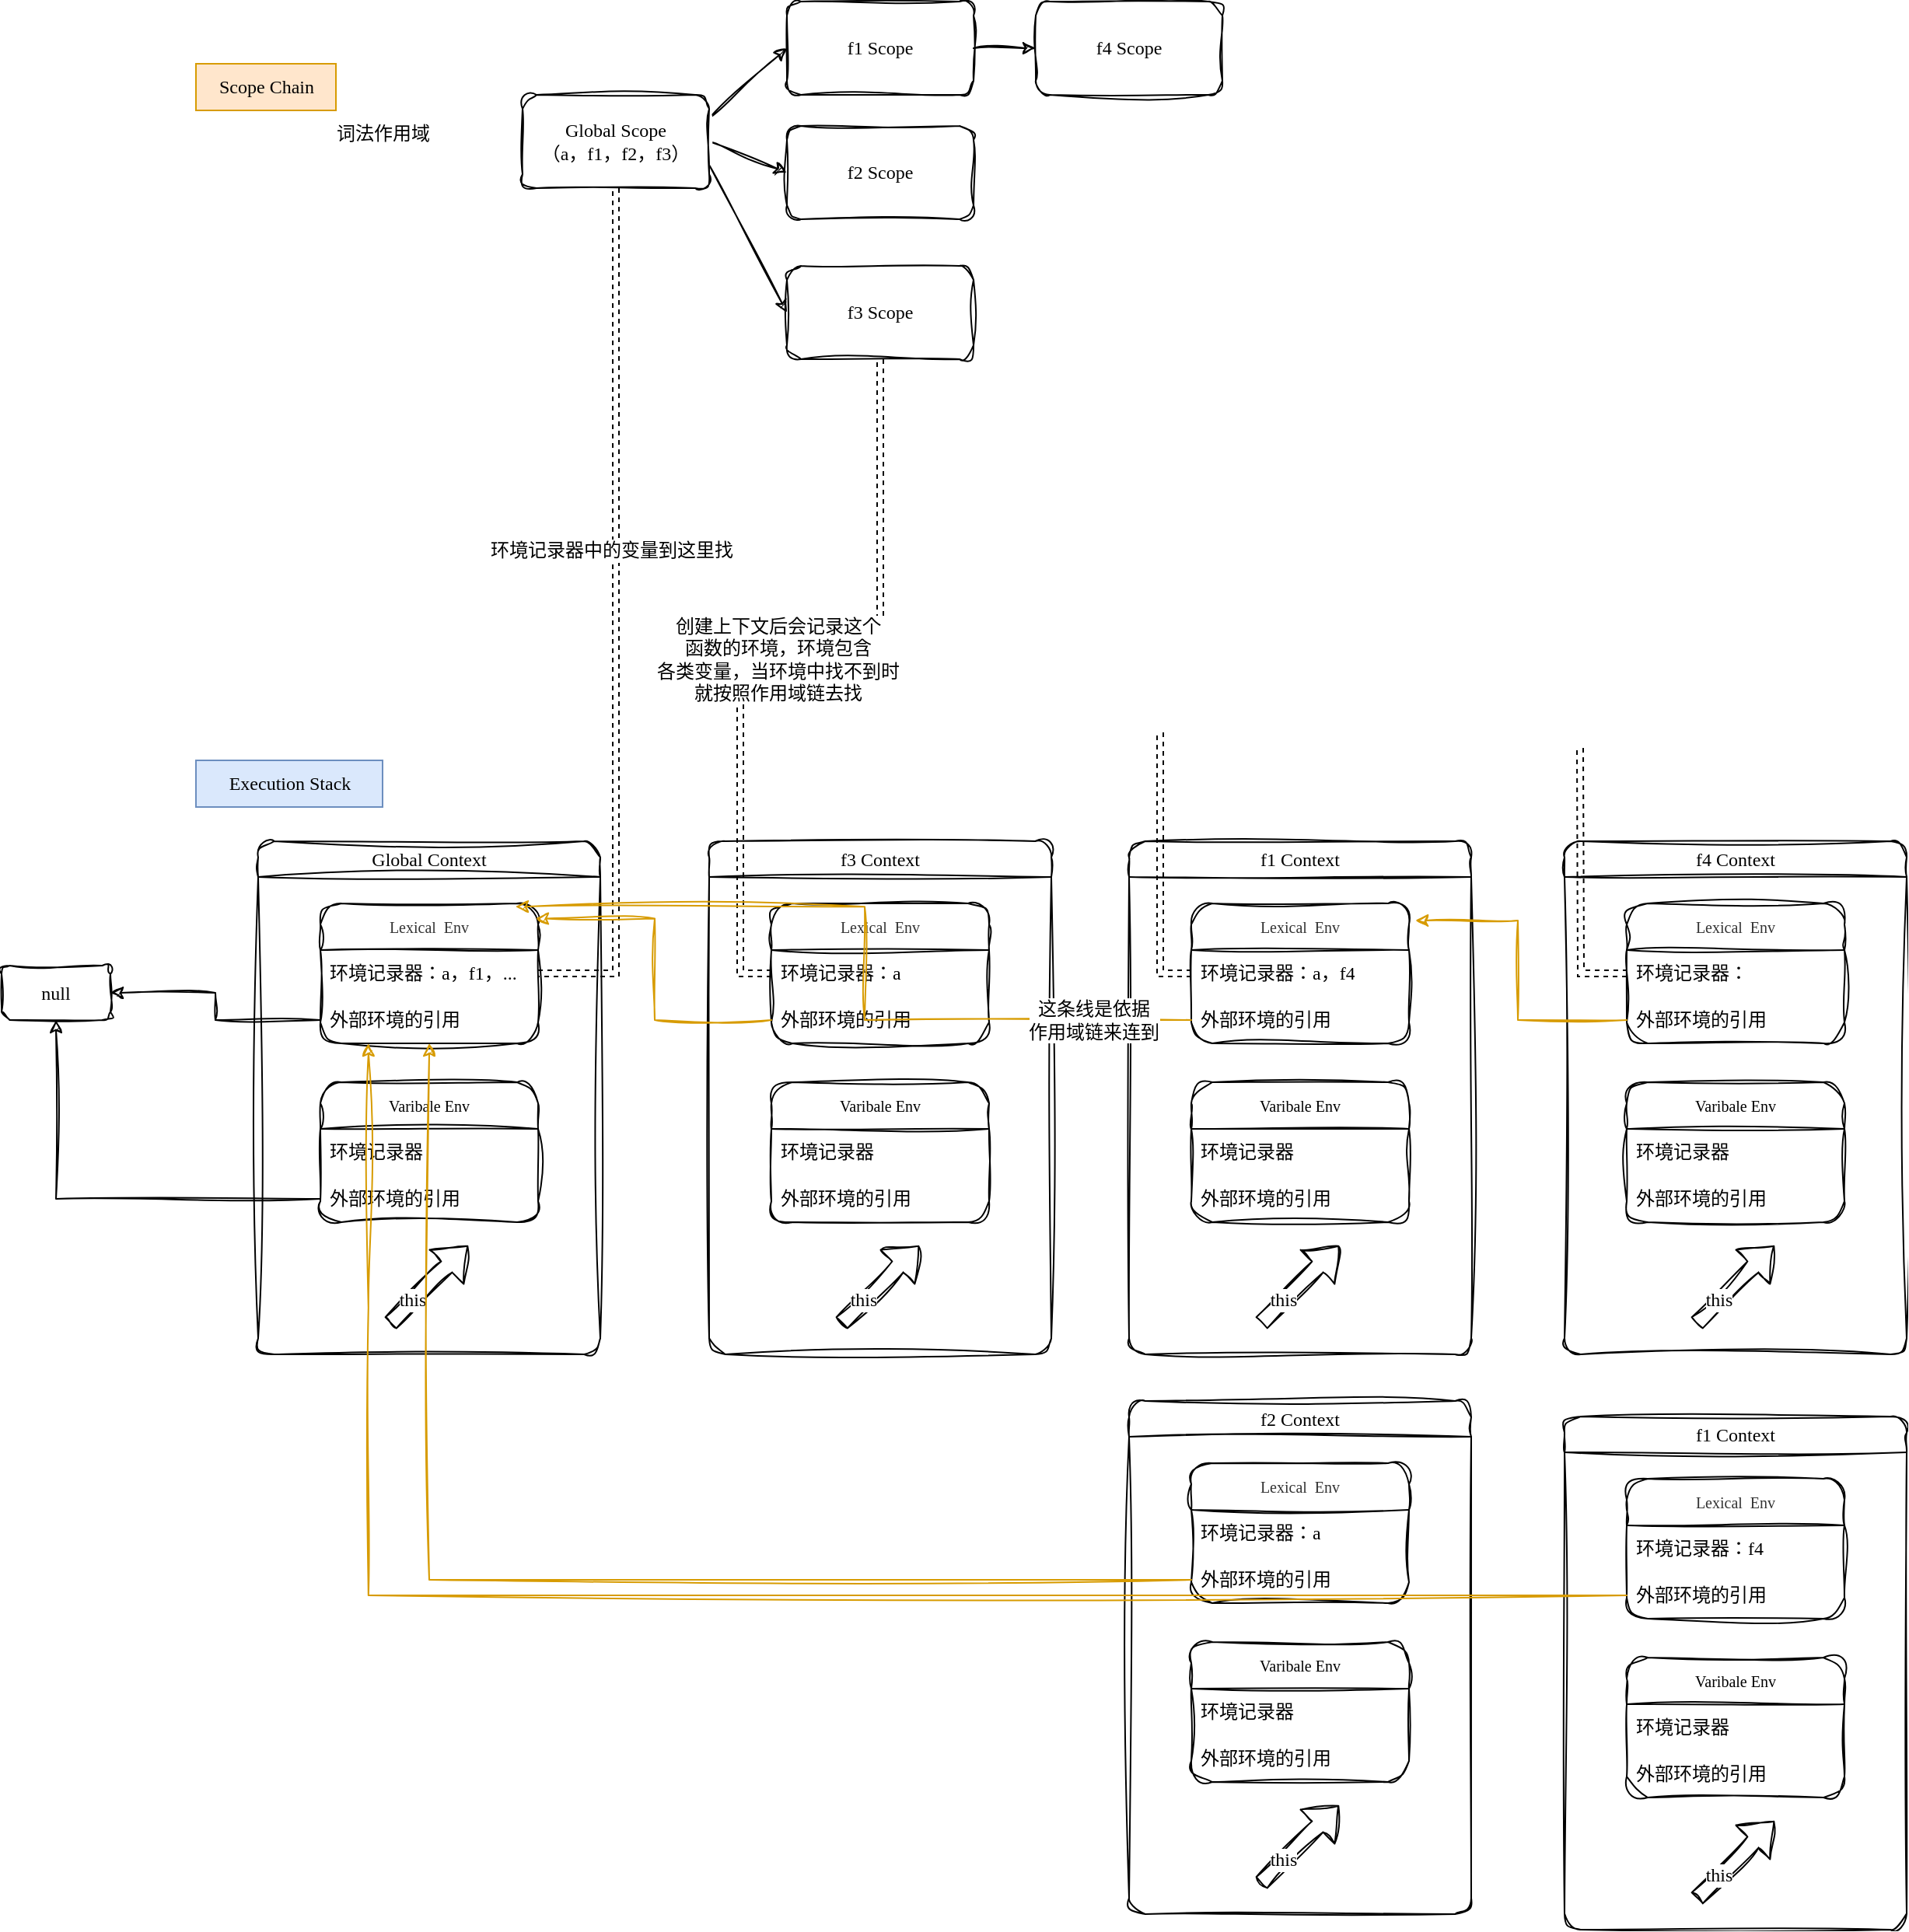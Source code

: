 <mxfile version="24.1.0" type="device">
  <diagram name="第 1 页" id="qncnM9tQ3hc52lPxgXXa">
    <mxGraphModel dx="2261" dy="2005" grid="1" gridSize="10" guides="1" tooltips="1" connect="1" arrows="1" fold="1" page="1" pageScale="1" pageWidth="827" pageHeight="1169" math="0" shadow="0">
      <root>
        <mxCell id="0" />
        <mxCell id="1" parent="0" />
        <mxCell id="z1glSKTf6uHRRMxj4ChZ-1" value="&lt;font face=&quot;Comic Sans MS&quot;&gt;Scope Chain&lt;/font&gt;" style="text;html=1;align=center;verticalAlign=middle;resizable=0;points=[];autosize=1;strokeColor=#d79b00;fillColor=#ffe6cc;fontFamily=Architects Daughter;fontSource=https%3A%2F%2Ffonts.googleapis.com%2Fcss%3Ffamily%3DArchitects%2BDaughter;" parent="1" vertex="1">
          <mxGeometry x="-40" y="-160" width="90" height="30" as="geometry" />
        </mxCell>
        <mxCell id="z1glSKTf6uHRRMxj4ChZ-6" style="rounded=0;sketch=1;hachureGap=4;jiggle=2;curveFitting=1;orthogonalLoop=1;jettySize=auto;html=1;entryX=0;entryY=0.5;entryDx=0;entryDy=0;fontFamily=Architects Daughter;fontSource=https%3A%2F%2Ffonts.googleapis.com%2Fcss%3Ffamily%3DArchitects%2BDaughter;exitX=1;exitY=0.25;exitDx=0;exitDy=0;" parent="1" source="z1glSKTf6uHRRMxj4ChZ-2" target="z1glSKTf6uHRRMxj4ChZ-3" edge="1">
          <mxGeometry relative="1" as="geometry" />
        </mxCell>
        <mxCell id="z1glSKTf6uHRRMxj4ChZ-8" style="rounded=0;sketch=1;hachureGap=4;jiggle=2;curveFitting=1;orthogonalLoop=1;jettySize=auto;html=1;entryX=0;entryY=0.5;entryDx=0;entryDy=0;fontFamily=Architects Daughter;fontSource=https%3A%2F%2Ffonts.googleapis.com%2Fcss%3Ffamily%3DArchitects%2BDaughter;exitX=1;exitY=0.5;exitDx=0;exitDy=0;" parent="1" source="z1glSKTf6uHRRMxj4ChZ-2" target="z1glSKTf6uHRRMxj4ChZ-4" edge="1">
          <mxGeometry relative="1" as="geometry" />
        </mxCell>
        <mxCell id="z1glSKTf6uHRRMxj4ChZ-9" style="rounded=0;sketch=1;hachureGap=4;jiggle=2;curveFitting=1;orthogonalLoop=1;jettySize=auto;html=1;entryX=0;entryY=0.5;entryDx=0;entryDy=0;fontFamily=Architects Daughter;fontSource=https%3A%2F%2Ffonts.googleapis.com%2Fcss%3Ffamily%3DArchitects%2BDaughter;exitX=1;exitY=0.75;exitDx=0;exitDy=0;" parent="1" source="z1glSKTf6uHRRMxj4ChZ-2" target="z1glSKTf6uHRRMxj4ChZ-5" edge="1">
          <mxGeometry relative="1" as="geometry" />
        </mxCell>
        <mxCell id="z1glSKTf6uHRRMxj4ChZ-2" value="&lt;font face=&quot;Comic Sans MS&quot;&gt;Global Scope&lt;br&gt;&lt;div style=&quot;&quot;&gt;&lt;span style=&quot;background-color: initial;&quot;&gt;（a，f1，f2，f3）&lt;/span&gt;&lt;/div&gt;&lt;/font&gt;" style="rounded=1;whiteSpace=wrap;html=1;sketch=1;hachureGap=4;jiggle=2;curveFitting=1;fontFamily=Architects Daughter;fontSource=https%3A%2F%2Ffonts.googleapis.com%2Fcss%3Ffamily%3DArchitects%2BDaughter;align=center;" parent="1" vertex="1">
          <mxGeometry x="170" y="-140" width="120" height="60" as="geometry" />
        </mxCell>
        <mxCell id="z1glSKTf6uHRRMxj4ChZ-70" style="edgeStyle=orthogonalEdgeStyle;rounded=0;sketch=1;hachureGap=4;jiggle=2;curveFitting=1;orthogonalLoop=1;jettySize=auto;html=1;entryX=0;entryY=0.5;entryDx=0;entryDy=0;fontFamily=Comic Sans MS;fontSource=https%3A%2F%2Ffonts.googleapis.com%2Fcss%3Ffamily%3DArchitects%2BDaughter;fontSize=12;fontColor=default;" parent="1" source="z1glSKTf6uHRRMxj4ChZ-3" target="z1glSKTf6uHRRMxj4ChZ-69" edge="1">
          <mxGeometry relative="1" as="geometry" />
        </mxCell>
        <mxCell id="z1glSKTf6uHRRMxj4ChZ-3" value="&lt;font face=&quot;Comic Sans MS&quot;&gt;f1 Scope&lt;/font&gt;" style="rounded=1;whiteSpace=wrap;html=1;sketch=1;hachureGap=4;jiggle=2;curveFitting=1;fontFamily=Architects Daughter;fontSource=https%3A%2F%2Ffonts.googleapis.com%2Fcss%3Ffamily%3DArchitects%2BDaughter;" parent="1" vertex="1">
          <mxGeometry x="340" y="-200" width="120" height="60" as="geometry" />
        </mxCell>
        <mxCell id="z1glSKTf6uHRRMxj4ChZ-4" value="f2 Scope" style="rounded=1;whiteSpace=wrap;html=1;sketch=1;hachureGap=4;jiggle=2;curveFitting=1;fontFamily=Comic Sans MS;" parent="1" vertex="1">
          <mxGeometry x="340" y="-120" width="120" height="60" as="geometry" />
        </mxCell>
        <mxCell id="z1glSKTf6uHRRMxj4ChZ-5" value="f3 Scope" style="rounded=1;whiteSpace=wrap;html=1;sketch=1;hachureGap=4;jiggle=2;curveFitting=1;fontFamily=Comic Sans MS;" parent="1" vertex="1">
          <mxGeometry x="340" y="-30" width="120" height="60" as="geometry" />
        </mxCell>
        <mxCell id="z1glSKTf6uHRRMxj4ChZ-13" value="Execution Stack" style="text;html=1;align=center;verticalAlign=middle;resizable=0;points=[];autosize=1;strokeColor=#6c8ebf;fillColor=#dae8fc;fontFamily=Comic Sans MS;fontSize=12;" parent="1" vertex="1">
          <mxGeometry x="-40" y="288" width="120" height="30" as="geometry" />
        </mxCell>
        <mxCell id="z1glSKTf6uHRRMxj4ChZ-31" value="&lt;span style=&quot;font-weight: 400; text-wrap: nowrap;&quot;&gt;Global Context&lt;/span&gt;" style="swimlane;whiteSpace=wrap;html=1;rounded=1;sketch=1;hachureGap=4;jiggle=2;curveFitting=1;strokeColor=default;align=center;verticalAlign=middle;fontFamily=Comic Sans MS;fontSize=12;fontColor=default;fillColor=default;" parent="1" vertex="1">
          <mxGeometry y="340" width="220" height="330" as="geometry" />
        </mxCell>
        <mxCell id="z1glSKTf6uHRRMxj4ChZ-20" value="&lt;span style=&quot;color: rgb(51, 51, 51); orphans: 4; text-align: left; white-space-collapse: preserve; background-color: rgb(255, 255, 255);&quot;&gt;&lt;font style=&quot;font-size: 10px;&quot;&gt;Lexical  Env&lt;/font&gt;&lt;/span&gt;" style="swimlane;fontStyle=0;childLayout=stackLayout;horizontal=1;startSize=30;horizontalStack=0;resizeParent=1;resizeParentMax=0;resizeLast=0;collapsible=1;marginBottom=0;whiteSpace=wrap;html=1;rounded=1;sketch=1;hachureGap=4;jiggle=2;curveFitting=1;strokeColor=default;align=center;verticalAlign=middle;fontFamily=Comic Sans MS;fontSize=12;fontColor=default;fillColor=default;" parent="z1glSKTf6uHRRMxj4ChZ-31" vertex="1">
          <mxGeometry x="40" y="40" width="140" height="90" as="geometry" />
        </mxCell>
        <mxCell id="z1glSKTf6uHRRMxj4ChZ-21" value="环境记录器：a，f1，..." style="text;strokeColor=none;fillColor=none;align=left;verticalAlign=middle;spacingLeft=4;spacingRight=4;overflow=hidden;points=[[0,0.5],[1,0.5]];portConstraint=eastwest;rotatable=0;whiteSpace=wrap;html=1;fontFamily=Comic Sans MS;fontSize=12;fontColor=default;" parent="z1glSKTf6uHRRMxj4ChZ-20" vertex="1">
          <mxGeometry y="30" width="140" height="30" as="geometry" />
        </mxCell>
        <mxCell id="z1glSKTf6uHRRMxj4ChZ-22" value="外部环境的引用" style="text;strokeColor=none;fillColor=none;align=left;verticalAlign=middle;spacingLeft=4;spacingRight=4;overflow=hidden;points=[[0,0.5],[1,0.5]];portConstraint=eastwest;rotatable=0;whiteSpace=wrap;html=1;fontFamily=Comic Sans MS;fontSize=12;fontColor=default;" parent="z1glSKTf6uHRRMxj4ChZ-20" vertex="1">
          <mxGeometry y="60" width="140" height="30" as="geometry" />
        </mxCell>
        <mxCell id="z1glSKTf6uHRRMxj4ChZ-24" value="&lt;font style=&quot;font-size: 10px;&quot;&gt;Varibale Env&lt;/font&gt;" style="swimlane;fontStyle=0;childLayout=stackLayout;horizontal=1;startSize=30;horizontalStack=0;resizeParent=1;resizeParentMax=0;resizeLast=0;collapsible=1;marginBottom=0;whiteSpace=wrap;html=1;rounded=1;sketch=1;hachureGap=4;jiggle=2;curveFitting=1;strokeColor=default;align=center;verticalAlign=middle;fontFamily=Comic Sans MS;fontSize=12;fontColor=default;fillColor=default;" parent="z1glSKTf6uHRRMxj4ChZ-31" vertex="1">
          <mxGeometry x="40" y="155" width="140" height="90" as="geometry" />
        </mxCell>
        <mxCell id="z1glSKTf6uHRRMxj4ChZ-25" value="环境记录器" style="text;strokeColor=none;fillColor=none;align=left;verticalAlign=middle;spacingLeft=4;spacingRight=4;overflow=hidden;points=[[0,0.5],[1,0.5]];portConstraint=eastwest;rotatable=0;whiteSpace=wrap;html=1;fontFamily=Comic Sans MS;fontSize=12;fontColor=default;" parent="z1glSKTf6uHRRMxj4ChZ-24" vertex="1">
          <mxGeometry y="30" width="140" height="30" as="geometry" />
        </mxCell>
        <mxCell id="z1glSKTf6uHRRMxj4ChZ-26" value="外部环境的引用" style="text;strokeColor=none;fillColor=none;align=left;verticalAlign=middle;spacingLeft=4;spacingRight=4;overflow=hidden;points=[[0,0.5],[1,0.5]];portConstraint=eastwest;rotatable=0;whiteSpace=wrap;html=1;fontFamily=Comic Sans MS;fontSize=12;fontColor=default;" parent="z1glSKTf6uHRRMxj4ChZ-24" vertex="1">
          <mxGeometry y="60" width="140" height="30" as="geometry" />
        </mxCell>
        <mxCell id="z1glSKTf6uHRRMxj4ChZ-29" value="" style="shape=flexArrow;endArrow=classic;html=1;rounded=0;sketch=1;hachureGap=4;jiggle=2;curveFitting=1;fontFamily=Comic Sans MS;fontSource=https%3A%2F%2Ffonts.googleapis.com%2Fcss%3Ffamily%3DArchitects%2BDaughter;fontSize=12;fontColor=default;" parent="z1glSKTf6uHRRMxj4ChZ-31" edge="1">
          <mxGeometry width="50" height="50" relative="1" as="geometry">
            <mxPoint x="85" y="310" as="sourcePoint" />
            <mxPoint x="135" y="260" as="targetPoint" />
          </mxGeometry>
        </mxCell>
        <mxCell id="z1glSKTf6uHRRMxj4ChZ-33" value="this" style="edgeLabel;html=1;align=center;verticalAlign=middle;resizable=0;points=[];rounded=1;sketch=1;hachureGap=4;jiggle=2;curveFitting=1;strokeColor=default;fontFamily=Comic Sans MS;fontSize=12;fontColor=default;fillColor=default;" parent="z1glSKTf6uHRRMxj4ChZ-29" vertex="1" connectable="0">
          <mxGeometry x="-0.435" y="1" relative="1" as="geometry">
            <mxPoint as="offset" />
          </mxGeometry>
        </mxCell>
        <mxCell id="z1glSKTf6uHRRMxj4ChZ-34" value="&lt;span style=&quot;font-weight: 400; text-wrap: nowrap;&quot;&gt;f3 Context&lt;/span&gt;" style="swimlane;whiteSpace=wrap;html=1;rounded=1;sketch=1;hachureGap=4;jiggle=2;curveFitting=1;strokeColor=default;align=center;verticalAlign=middle;fontFamily=Comic Sans MS;fontSize=12;fontColor=default;fillColor=default;" parent="1" vertex="1">
          <mxGeometry x="290" y="340" width="220" height="330" as="geometry" />
        </mxCell>
        <mxCell id="z1glSKTf6uHRRMxj4ChZ-35" value="&lt;span style=&quot;color: rgb(51, 51, 51); orphans: 4; text-align: left; white-space-collapse: preserve; background-color: rgb(255, 255, 255);&quot;&gt;&lt;font style=&quot;font-size: 10px;&quot;&gt;Lexical  Env&lt;/font&gt;&lt;/span&gt;" style="swimlane;fontStyle=0;childLayout=stackLayout;horizontal=1;startSize=30;horizontalStack=0;resizeParent=1;resizeParentMax=0;resizeLast=0;collapsible=1;marginBottom=0;whiteSpace=wrap;html=1;rounded=1;sketch=1;hachureGap=4;jiggle=2;curveFitting=1;strokeColor=default;align=center;verticalAlign=middle;fontFamily=Comic Sans MS;fontSize=12;fontColor=default;fillColor=default;" parent="z1glSKTf6uHRRMxj4ChZ-34" vertex="1">
          <mxGeometry x="40" y="40" width="140" height="90" as="geometry" />
        </mxCell>
        <mxCell id="z1glSKTf6uHRRMxj4ChZ-36" value="环境记录器：a" style="text;strokeColor=none;fillColor=none;align=left;verticalAlign=middle;spacingLeft=4;spacingRight=4;overflow=hidden;points=[[0,0.5],[1,0.5]];portConstraint=eastwest;rotatable=0;whiteSpace=wrap;html=1;fontFamily=Comic Sans MS;fontSize=12;fontColor=default;" parent="z1glSKTf6uHRRMxj4ChZ-35" vertex="1">
          <mxGeometry y="30" width="140" height="30" as="geometry" />
        </mxCell>
        <mxCell id="z1glSKTf6uHRRMxj4ChZ-37" value="外部环境的引用" style="text;strokeColor=none;fillColor=none;align=left;verticalAlign=middle;spacingLeft=4;spacingRight=4;overflow=hidden;points=[[0,0.5],[1,0.5]];portConstraint=eastwest;rotatable=0;whiteSpace=wrap;html=1;fontFamily=Comic Sans MS;fontSize=12;fontColor=default;" parent="z1glSKTf6uHRRMxj4ChZ-35" vertex="1">
          <mxGeometry y="60" width="140" height="30" as="geometry" />
        </mxCell>
        <mxCell id="z1glSKTf6uHRRMxj4ChZ-38" value="&lt;font style=&quot;font-size: 10px;&quot;&gt;Varibale Env&lt;/font&gt;" style="swimlane;fontStyle=0;childLayout=stackLayout;horizontal=1;startSize=30;horizontalStack=0;resizeParent=1;resizeParentMax=0;resizeLast=0;collapsible=1;marginBottom=0;whiteSpace=wrap;html=1;rounded=1;sketch=1;hachureGap=4;jiggle=2;curveFitting=1;strokeColor=default;align=center;verticalAlign=middle;fontFamily=Comic Sans MS;fontSize=12;fontColor=default;fillColor=default;" parent="z1glSKTf6uHRRMxj4ChZ-34" vertex="1">
          <mxGeometry x="40" y="155" width="140" height="90" as="geometry" />
        </mxCell>
        <mxCell id="z1glSKTf6uHRRMxj4ChZ-39" value="环境记录器" style="text;strokeColor=none;fillColor=none;align=left;verticalAlign=middle;spacingLeft=4;spacingRight=4;overflow=hidden;points=[[0,0.5],[1,0.5]];portConstraint=eastwest;rotatable=0;whiteSpace=wrap;html=1;fontFamily=Comic Sans MS;fontSize=12;fontColor=default;" parent="z1glSKTf6uHRRMxj4ChZ-38" vertex="1">
          <mxGeometry y="30" width="140" height="30" as="geometry" />
        </mxCell>
        <mxCell id="z1glSKTf6uHRRMxj4ChZ-40" value="外部环境的引用" style="text;strokeColor=none;fillColor=none;align=left;verticalAlign=middle;spacingLeft=4;spacingRight=4;overflow=hidden;points=[[0,0.5],[1,0.5]];portConstraint=eastwest;rotatable=0;whiteSpace=wrap;html=1;fontFamily=Comic Sans MS;fontSize=12;fontColor=default;" parent="z1glSKTf6uHRRMxj4ChZ-38" vertex="1">
          <mxGeometry y="60" width="140" height="30" as="geometry" />
        </mxCell>
        <mxCell id="z1glSKTf6uHRRMxj4ChZ-41" value="" style="shape=flexArrow;endArrow=classic;html=1;rounded=0;sketch=1;hachureGap=4;jiggle=2;curveFitting=1;fontFamily=Comic Sans MS;fontSource=https%3A%2F%2Ffonts.googleapis.com%2Fcss%3Ffamily%3DArchitects%2BDaughter;fontSize=12;fontColor=default;" parent="z1glSKTf6uHRRMxj4ChZ-34" edge="1">
          <mxGeometry width="50" height="50" relative="1" as="geometry">
            <mxPoint x="85" y="310" as="sourcePoint" />
            <mxPoint x="135" y="260" as="targetPoint" />
          </mxGeometry>
        </mxCell>
        <mxCell id="z1glSKTf6uHRRMxj4ChZ-42" value="this" style="edgeLabel;html=1;align=center;verticalAlign=middle;resizable=0;points=[];rounded=1;sketch=1;hachureGap=4;jiggle=2;curveFitting=1;strokeColor=default;fontFamily=Comic Sans MS;fontSize=12;fontColor=default;fillColor=default;" parent="z1glSKTf6uHRRMxj4ChZ-41" vertex="1" connectable="0">
          <mxGeometry x="-0.435" y="1" relative="1" as="geometry">
            <mxPoint as="offset" />
          </mxGeometry>
        </mxCell>
        <mxCell id="z1glSKTf6uHRRMxj4ChZ-51" value="null" style="rounded=1;whiteSpace=wrap;html=1;sketch=1;hachureGap=4;jiggle=2;curveFitting=1;strokeColor=default;align=center;verticalAlign=middle;fontFamily=Comic Sans MS;fontSize=12;fontColor=default;fillColor=default;" parent="1" vertex="1">
          <mxGeometry x="-165" y="420" width="70" height="35" as="geometry" />
        </mxCell>
        <mxCell id="z1glSKTf6uHRRMxj4ChZ-50" style="edgeStyle=orthogonalEdgeStyle;rounded=0;sketch=1;hachureGap=4;jiggle=2;curveFitting=1;orthogonalLoop=1;jettySize=auto;html=1;fontFamily=Comic Sans MS;fontSource=https%3A%2F%2Ffonts.googleapis.com%2Fcss%3Ffamily%3DArchitects%2BDaughter;fontSize=12;fontColor=default;entryX=1;entryY=0.5;entryDx=0;entryDy=0;" parent="1" source="z1glSKTf6uHRRMxj4ChZ-22" target="z1glSKTf6uHRRMxj4ChZ-51" edge="1">
          <mxGeometry relative="1" as="geometry">
            <mxPoint x="-70" y="455" as="targetPoint" />
          </mxGeometry>
        </mxCell>
        <mxCell id="z1glSKTf6uHRRMxj4ChZ-52" style="edgeStyle=orthogonalEdgeStyle;rounded=0;sketch=1;hachureGap=4;jiggle=2;curveFitting=1;orthogonalLoop=1;jettySize=auto;html=1;entryX=0.5;entryY=1;entryDx=0;entryDy=0;fontFamily=Comic Sans MS;fontSource=https%3A%2F%2Ffonts.googleapis.com%2Fcss%3Ffamily%3DArchitects%2BDaughter;fontSize=12;fontColor=default;" parent="1" source="z1glSKTf6uHRRMxj4ChZ-26" target="z1glSKTf6uHRRMxj4ChZ-51" edge="1">
          <mxGeometry relative="1" as="geometry" />
        </mxCell>
        <mxCell id="z1glSKTf6uHRRMxj4ChZ-55" value="&lt;span style=&quot;font-weight: 400; text-wrap: nowrap;&quot;&gt;f1 Context&lt;/span&gt;" style="swimlane;whiteSpace=wrap;html=1;rounded=1;sketch=1;hachureGap=4;jiggle=2;curveFitting=1;strokeColor=default;align=center;verticalAlign=middle;fontFamily=Comic Sans MS;fontSize=12;fontColor=default;fillColor=default;" parent="1" vertex="1">
          <mxGeometry x="560" y="340" width="220" height="330" as="geometry" />
        </mxCell>
        <mxCell id="z1glSKTf6uHRRMxj4ChZ-56" value="&lt;span style=&quot;color: rgb(51, 51, 51); orphans: 4; text-align: left; white-space-collapse: preserve; background-color: rgb(255, 255, 255);&quot;&gt;&lt;font style=&quot;font-size: 10px;&quot;&gt;Lexical  Env&lt;/font&gt;&lt;/span&gt;" style="swimlane;fontStyle=0;childLayout=stackLayout;horizontal=1;startSize=30;horizontalStack=0;resizeParent=1;resizeParentMax=0;resizeLast=0;collapsible=1;marginBottom=0;whiteSpace=wrap;html=1;rounded=1;sketch=1;hachureGap=4;jiggle=2;curveFitting=1;strokeColor=default;align=center;verticalAlign=middle;fontFamily=Comic Sans MS;fontSize=12;fontColor=default;fillColor=default;" parent="z1glSKTf6uHRRMxj4ChZ-55" vertex="1">
          <mxGeometry x="40" y="40" width="140" height="90" as="geometry" />
        </mxCell>
        <mxCell id="z1glSKTf6uHRRMxj4ChZ-111" style="edgeStyle=orthogonalEdgeStyle;rounded=0;hachureGap=4;orthogonalLoop=1;jettySize=auto;html=1;fontFamily=Comic Sans MS;fontSource=https%3A%2F%2Ffonts.googleapis.com%2Fcss%3Ffamily%3DArchitects%2BDaughter;fontSize=12;fontColor=default;shape=link;dashed=1;" parent="z1glSKTf6uHRRMxj4ChZ-56" source="z1glSKTf6uHRRMxj4ChZ-57" edge="1">
          <mxGeometry relative="1" as="geometry">
            <mxPoint x="-20" y="-110" as="targetPoint" />
          </mxGeometry>
        </mxCell>
        <mxCell id="z1glSKTf6uHRRMxj4ChZ-57" value="环境记录器：a，f4" style="text;strokeColor=none;fillColor=none;align=left;verticalAlign=middle;spacingLeft=4;spacingRight=4;overflow=hidden;points=[[0,0.5],[1,0.5]];portConstraint=eastwest;rotatable=0;whiteSpace=wrap;html=1;fontFamily=Comic Sans MS;fontSize=12;fontColor=default;" parent="z1glSKTf6uHRRMxj4ChZ-56" vertex="1">
          <mxGeometry y="30" width="140" height="30" as="geometry" />
        </mxCell>
        <mxCell id="z1glSKTf6uHRRMxj4ChZ-58" value="外部环境的引用" style="text;strokeColor=none;fillColor=none;align=left;verticalAlign=middle;spacingLeft=4;spacingRight=4;overflow=hidden;points=[[0,0.5],[1,0.5]];portConstraint=eastwest;rotatable=0;whiteSpace=wrap;html=1;fontFamily=Comic Sans MS;fontSize=12;fontColor=default;" parent="z1glSKTf6uHRRMxj4ChZ-56" vertex="1">
          <mxGeometry y="60" width="140" height="30" as="geometry" />
        </mxCell>
        <mxCell id="z1glSKTf6uHRRMxj4ChZ-59" value="&lt;font style=&quot;font-size: 10px;&quot;&gt;Varibale Env&lt;/font&gt;" style="swimlane;fontStyle=0;childLayout=stackLayout;horizontal=1;startSize=30;horizontalStack=0;resizeParent=1;resizeParentMax=0;resizeLast=0;collapsible=1;marginBottom=0;whiteSpace=wrap;html=1;rounded=1;sketch=1;hachureGap=4;jiggle=2;curveFitting=1;strokeColor=default;align=center;verticalAlign=middle;fontFamily=Comic Sans MS;fontSize=12;fontColor=default;fillColor=default;" parent="z1glSKTf6uHRRMxj4ChZ-55" vertex="1">
          <mxGeometry x="40" y="155" width="140" height="90" as="geometry" />
        </mxCell>
        <mxCell id="z1glSKTf6uHRRMxj4ChZ-60" value="环境记录器" style="text;strokeColor=none;fillColor=none;align=left;verticalAlign=middle;spacingLeft=4;spacingRight=4;overflow=hidden;points=[[0,0.5],[1,0.5]];portConstraint=eastwest;rotatable=0;whiteSpace=wrap;html=1;fontFamily=Comic Sans MS;fontSize=12;fontColor=default;" parent="z1glSKTf6uHRRMxj4ChZ-59" vertex="1">
          <mxGeometry y="30" width="140" height="30" as="geometry" />
        </mxCell>
        <mxCell id="z1glSKTf6uHRRMxj4ChZ-61" value="外部环境的引用" style="text;strokeColor=none;fillColor=none;align=left;verticalAlign=middle;spacingLeft=4;spacingRight=4;overflow=hidden;points=[[0,0.5],[1,0.5]];portConstraint=eastwest;rotatable=0;whiteSpace=wrap;html=1;fontFamily=Comic Sans MS;fontSize=12;fontColor=default;" parent="z1glSKTf6uHRRMxj4ChZ-59" vertex="1">
          <mxGeometry y="60" width="140" height="30" as="geometry" />
        </mxCell>
        <mxCell id="z1glSKTf6uHRRMxj4ChZ-62" value="" style="shape=flexArrow;endArrow=classic;html=1;rounded=0;sketch=1;hachureGap=4;jiggle=2;curveFitting=1;fontFamily=Comic Sans MS;fontSource=https%3A%2F%2Ffonts.googleapis.com%2Fcss%3Ffamily%3DArchitects%2BDaughter;fontSize=12;fontColor=default;" parent="z1glSKTf6uHRRMxj4ChZ-55" edge="1">
          <mxGeometry width="50" height="50" relative="1" as="geometry">
            <mxPoint x="85" y="310" as="sourcePoint" />
            <mxPoint x="135" y="260" as="targetPoint" />
          </mxGeometry>
        </mxCell>
        <mxCell id="z1glSKTf6uHRRMxj4ChZ-63" value="this" style="edgeLabel;html=1;align=center;verticalAlign=middle;resizable=0;points=[];rounded=1;sketch=1;hachureGap=4;jiggle=2;curveFitting=1;strokeColor=default;fontFamily=Comic Sans MS;fontSize=12;fontColor=default;fillColor=default;" parent="z1glSKTf6uHRRMxj4ChZ-62" vertex="1" connectable="0">
          <mxGeometry x="-0.435" y="1" relative="1" as="geometry">
            <mxPoint as="offset" />
          </mxGeometry>
        </mxCell>
        <mxCell id="z1glSKTf6uHRRMxj4ChZ-67" style="edgeStyle=orthogonalEdgeStyle;rounded=0;hachureGap=4;orthogonalLoop=1;jettySize=auto;html=1;fontFamily=Comic Sans MS;fontSource=https%3A%2F%2Ffonts.googleapis.com%2Fcss%3Ffamily%3DArchitects%2BDaughter;fontSize=12;fontColor=default;dashed=1;shape=link;" parent="1" source="z1glSKTf6uHRRMxj4ChZ-21" target="z1glSKTf6uHRRMxj4ChZ-2" edge="1">
          <mxGeometry relative="1" as="geometry" />
        </mxCell>
        <mxCell id="z1glSKTf6uHRRMxj4ChZ-73" value="环境记录器中的变量到这里找" style="edgeLabel;html=1;align=center;verticalAlign=middle;resizable=0;points=[];rounded=1;sketch=1;hachureGap=4;jiggle=2;curveFitting=1;strokeColor=default;fontFamily=Comic Sans MS;fontSize=12;fontColor=default;fillColor=default;" parent="z1glSKTf6uHRRMxj4ChZ-67" vertex="1" connectable="0">
          <mxGeometry x="0.162" y="3" relative="1" as="geometry">
            <mxPoint as="offset" />
          </mxGeometry>
        </mxCell>
        <mxCell id="z1glSKTf6uHRRMxj4ChZ-68" style="edgeStyle=orthogonalEdgeStyle;rounded=0;hachureGap=4;orthogonalLoop=1;jettySize=auto;html=1;entryX=0.5;entryY=1;entryDx=0;entryDy=0;fontFamily=Comic Sans MS;fontSource=https%3A%2F%2Ffonts.googleapis.com%2Fcss%3Ffamily%3DArchitects%2BDaughter;fontSize=12;fontColor=default;dashed=1;shape=link;" parent="1" source="z1glSKTf6uHRRMxj4ChZ-36" target="z1glSKTf6uHRRMxj4ChZ-5" edge="1">
          <mxGeometry relative="1" as="geometry" />
        </mxCell>
        <mxCell id="z1glSKTf6uHRRMxj4ChZ-74" value="创建上下文后会记录这个&lt;br&gt;函数的环境，环境包含&lt;br&gt;各类变量，当环境中找不到时&lt;br&gt;就按照作用域链去找" style="edgeLabel;html=1;align=center;verticalAlign=middle;resizable=0;points=[];rounded=1;sketch=1;hachureGap=4;jiggle=2;curveFitting=1;strokeColor=default;fontFamily=Comic Sans MS;fontSize=12;fontColor=default;fillColor=default;" parent="z1glSKTf6uHRRMxj4ChZ-68" vertex="1" connectable="0">
          <mxGeometry x="-0.013" y="-3" relative="1" as="geometry">
            <mxPoint as="offset" />
          </mxGeometry>
        </mxCell>
        <mxCell id="z1glSKTf6uHRRMxj4ChZ-69" value="&lt;font face=&quot;Comic Sans MS&quot;&gt;f4 Scope&lt;/font&gt;" style="rounded=1;whiteSpace=wrap;html=1;sketch=1;hachureGap=4;jiggle=2;curveFitting=1;fontFamily=Architects Daughter;fontSource=https%3A%2F%2Ffonts.googleapis.com%2Fcss%3Ffamily%3DArchitects%2BDaughter;" parent="1" vertex="1">
          <mxGeometry x="500" y="-200" width="120" height="60" as="geometry" />
        </mxCell>
        <mxCell id="z1glSKTf6uHRRMxj4ChZ-71" value="词法作用域" style="text;html=1;align=center;verticalAlign=middle;resizable=0;points=[];autosize=1;strokeColor=none;fillColor=none;fontFamily=Comic Sans MS;fontSize=12;fontColor=default;" parent="1" vertex="1">
          <mxGeometry x="40" y="-130" width="80" height="30" as="geometry" />
        </mxCell>
        <mxCell id="z1glSKTf6uHRRMxj4ChZ-75" style="edgeStyle=orthogonalEdgeStyle;rounded=0;sketch=1;hachureGap=4;jiggle=2;curveFitting=1;orthogonalLoop=1;jettySize=auto;html=1;entryX=0.989;entryY=0.108;entryDx=0;entryDy=0;fontFamily=Comic Sans MS;fontSource=https%3A%2F%2Ffonts.googleapis.com%2Fcss%3Ffamily%3DArchitects%2BDaughter;fontSize=12;fontColor=default;entryPerimeter=0;fillColor=#ffe6cc;strokeColor=#d79b00;" parent="1" source="z1glSKTf6uHRRMxj4ChZ-37" target="z1glSKTf6uHRRMxj4ChZ-20" edge="1">
          <mxGeometry relative="1" as="geometry" />
        </mxCell>
        <mxCell id="z1glSKTf6uHRRMxj4ChZ-76" style="edgeStyle=orthogonalEdgeStyle;rounded=0;sketch=1;hachureGap=4;jiggle=2;curveFitting=1;orthogonalLoop=1;jettySize=auto;html=1;entryX=0.896;entryY=0.023;entryDx=0;entryDy=0;entryPerimeter=0;fontFamily=Comic Sans MS;fontSource=https%3A%2F%2Ffonts.googleapis.com%2Fcss%3Ffamily%3DArchitects%2BDaughter;fontSize=12;fontColor=default;fillColor=#ffe6cc;strokeColor=#d79b00;" parent="1" source="z1glSKTf6uHRRMxj4ChZ-58" target="z1glSKTf6uHRRMxj4ChZ-20" edge="1">
          <mxGeometry relative="1" as="geometry">
            <Array as="points">
              <mxPoint x="390" y="455" />
              <mxPoint x="390" y="382" />
            </Array>
          </mxGeometry>
        </mxCell>
        <mxCell id="z1glSKTf6uHRRMxj4ChZ-77" value="这条线是依据&lt;br&gt;作用域链来连到" style="edgeLabel;html=1;align=center;verticalAlign=middle;resizable=0;points=[];rounded=1;sketch=1;hachureGap=4;jiggle=2;curveFitting=1;strokeColor=default;fontFamily=Comic Sans MS;fontSize=12;fontColor=default;fillColor=default;" parent="z1glSKTf6uHRRMxj4ChZ-76" vertex="1" connectable="0">
          <mxGeometry x="-0.749" relative="1" as="geometry">
            <mxPoint as="offset" />
          </mxGeometry>
        </mxCell>
        <mxCell id="z1glSKTf6uHRRMxj4ChZ-78" value="&lt;span style=&quot;font-weight: 400; text-wrap: nowrap;&quot;&gt;f2 Context&lt;/span&gt;" style="swimlane;whiteSpace=wrap;html=1;rounded=1;sketch=1;hachureGap=4;jiggle=2;curveFitting=1;strokeColor=default;align=center;verticalAlign=middle;fontFamily=Comic Sans MS;fontSize=12;fontColor=default;fillColor=default;" parent="1" vertex="1">
          <mxGeometry x="560" y="700" width="220" height="330" as="geometry" />
        </mxCell>
        <mxCell id="z1glSKTf6uHRRMxj4ChZ-79" value="&lt;span style=&quot;color: rgb(51, 51, 51); orphans: 4; text-align: left; white-space-collapse: preserve; background-color: rgb(255, 255, 255);&quot;&gt;&lt;font style=&quot;font-size: 10px;&quot;&gt;Lexical  Env&lt;/font&gt;&lt;/span&gt;" style="swimlane;fontStyle=0;childLayout=stackLayout;horizontal=1;startSize=30;horizontalStack=0;resizeParent=1;resizeParentMax=0;resizeLast=0;collapsible=1;marginBottom=0;whiteSpace=wrap;html=1;rounded=1;sketch=1;hachureGap=4;jiggle=2;curveFitting=1;strokeColor=default;align=center;verticalAlign=middle;fontFamily=Comic Sans MS;fontSize=12;fontColor=default;fillColor=default;" parent="z1glSKTf6uHRRMxj4ChZ-78" vertex="1">
          <mxGeometry x="40" y="40" width="140" height="90" as="geometry" />
        </mxCell>
        <mxCell id="z1glSKTf6uHRRMxj4ChZ-80" value="环境记录器：a" style="text;strokeColor=none;fillColor=none;align=left;verticalAlign=middle;spacingLeft=4;spacingRight=4;overflow=hidden;points=[[0,0.5],[1,0.5]];portConstraint=eastwest;rotatable=0;whiteSpace=wrap;html=1;fontFamily=Comic Sans MS;fontSize=12;fontColor=default;" parent="z1glSKTf6uHRRMxj4ChZ-79" vertex="1">
          <mxGeometry y="30" width="140" height="30" as="geometry" />
        </mxCell>
        <mxCell id="z1glSKTf6uHRRMxj4ChZ-81" value="外部环境的引用" style="text;strokeColor=none;fillColor=none;align=left;verticalAlign=middle;spacingLeft=4;spacingRight=4;overflow=hidden;points=[[0,0.5],[1,0.5]];portConstraint=eastwest;rotatable=0;whiteSpace=wrap;html=1;fontFamily=Comic Sans MS;fontSize=12;fontColor=default;" parent="z1glSKTf6uHRRMxj4ChZ-79" vertex="1">
          <mxGeometry y="60" width="140" height="30" as="geometry" />
        </mxCell>
        <mxCell id="z1glSKTf6uHRRMxj4ChZ-82" value="&lt;font style=&quot;font-size: 10px;&quot;&gt;Varibale Env&lt;/font&gt;" style="swimlane;fontStyle=0;childLayout=stackLayout;horizontal=1;startSize=30;horizontalStack=0;resizeParent=1;resizeParentMax=0;resizeLast=0;collapsible=1;marginBottom=0;whiteSpace=wrap;html=1;rounded=1;sketch=1;hachureGap=4;jiggle=2;curveFitting=1;strokeColor=default;align=center;verticalAlign=middle;fontFamily=Comic Sans MS;fontSize=12;fontColor=default;fillColor=default;" parent="z1glSKTf6uHRRMxj4ChZ-78" vertex="1">
          <mxGeometry x="40" y="155" width="140" height="90" as="geometry" />
        </mxCell>
        <mxCell id="z1glSKTf6uHRRMxj4ChZ-83" value="环境记录器" style="text;strokeColor=none;fillColor=none;align=left;verticalAlign=middle;spacingLeft=4;spacingRight=4;overflow=hidden;points=[[0,0.5],[1,0.5]];portConstraint=eastwest;rotatable=0;whiteSpace=wrap;html=1;fontFamily=Comic Sans MS;fontSize=12;fontColor=default;" parent="z1glSKTf6uHRRMxj4ChZ-82" vertex="1">
          <mxGeometry y="30" width="140" height="30" as="geometry" />
        </mxCell>
        <mxCell id="z1glSKTf6uHRRMxj4ChZ-84" value="外部环境的引用" style="text;strokeColor=none;fillColor=none;align=left;verticalAlign=middle;spacingLeft=4;spacingRight=4;overflow=hidden;points=[[0,0.5],[1,0.5]];portConstraint=eastwest;rotatable=0;whiteSpace=wrap;html=1;fontFamily=Comic Sans MS;fontSize=12;fontColor=default;" parent="z1glSKTf6uHRRMxj4ChZ-82" vertex="1">
          <mxGeometry y="60" width="140" height="30" as="geometry" />
        </mxCell>
        <mxCell id="z1glSKTf6uHRRMxj4ChZ-85" value="" style="shape=flexArrow;endArrow=classic;html=1;rounded=0;sketch=1;hachureGap=4;jiggle=2;curveFitting=1;fontFamily=Comic Sans MS;fontSource=https%3A%2F%2Ffonts.googleapis.com%2Fcss%3Ffamily%3DArchitects%2BDaughter;fontSize=12;fontColor=default;" parent="z1glSKTf6uHRRMxj4ChZ-78" edge="1">
          <mxGeometry width="50" height="50" relative="1" as="geometry">
            <mxPoint x="85" y="310" as="sourcePoint" />
            <mxPoint x="135" y="260" as="targetPoint" />
          </mxGeometry>
        </mxCell>
        <mxCell id="z1glSKTf6uHRRMxj4ChZ-86" value="this" style="edgeLabel;html=1;align=center;verticalAlign=middle;resizable=0;points=[];rounded=1;sketch=1;hachureGap=4;jiggle=2;curveFitting=1;strokeColor=default;fontFamily=Comic Sans MS;fontSize=12;fontColor=default;fillColor=default;" parent="z1glSKTf6uHRRMxj4ChZ-85" vertex="1" connectable="0">
          <mxGeometry x="-0.435" y="1" relative="1" as="geometry">
            <mxPoint as="offset" />
          </mxGeometry>
        </mxCell>
        <mxCell id="z1glSKTf6uHRRMxj4ChZ-89" style="edgeStyle=orthogonalEdgeStyle;rounded=0;sketch=1;hachureGap=4;jiggle=2;curveFitting=1;orthogonalLoop=1;jettySize=auto;html=1;fontFamily=Comic Sans MS;fontSource=https%3A%2F%2Ffonts.googleapis.com%2Fcss%3Ffamily%3DArchitects%2BDaughter;fontSize=12;fontColor=default;fillColor=#ffe6cc;strokeColor=#d79b00;" parent="1" source="z1glSKTf6uHRRMxj4ChZ-81" target="z1glSKTf6uHRRMxj4ChZ-20" edge="1">
          <mxGeometry relative="1" as="geometry" />
        </mxCell>
        <mxCell id="z1glSKTf6uHRRMxj4ChZ-90" value="&lt;span style=&quot;font-weight: 400; text-wrap: nowrap;&quot;&gt;f1 Context&lt;/span&gt;" style="swimlane;whiteSpace=wrap;html=1;rounded=1;sketch=1;hachureGap=4;jiggle=2;curveFitting=1;strokeColor=default;align=center;verticalAlign=middle;fontFamily=Comic Sans MS;fontSize=12;fontColor=default;fillColor=default;" parent="1" vertex="1">
          <mxGeometry x="840" y="710" width="220" height="330" as="geometry" />
        </mxCell>
        <mxCell id="z1glSKTf6uHRRMxj4ChZ-91" value="&lt;span style=&quot;color: rgb(51, 51, 51); orphans: 4; text-align: left; white-space-collapse: preserve; background-color: rgb(255, 255, 255);&quot;&gt;&lt;font style=&quot;font-size: 10px;&quot;&gt;Lexical  Env&lt;/font&gt;&lt;/span&gt;" style="swimlane;fontStyle=0;childLayout=stackLayout;horizontal=1;startSize=30;horizontalStack=0;resizeParent=1;resizeParentMax=0;resizeLast=0;collapsible=1;marginBottom=0;whiteSpace=wrap;html=1;rounded=1;sketch=1;hachureGap=4;jiggle=2;curveFitting=1;strokeColor=default;align=center;verticalAlign=middle;fontFamily=Comic Sans MS;fontSize=12;fontColor=default;fillColor=default;" parent="z1glSKTf6uHRRMxj4ChZ-90" vertex="1">
          <mxGeometry x="40" y="40" width="140" height="90" as="geometry" />
        </mxCell>
        <mxCell id="z1glSKTf6uHRRMxj4ChZ-92" value="环境记录器：f4" style="text;strokeColor=none;fillColor=none;align=left;verticalAlign=middle;spacingLeft=4;spacingRight=4;overflow=hidden;points=[[0,0.5],[1,0.5]];portConstraint=eastwest;rotatable=0;whiteSpace=wrap;html=1;fontFamily=Comic Sans MS;fontSize=12;fontColor=default;" parent="z1glSKTf6uHRRMxj4ChZ-91" vertex="1">
          <mxGeometry y="30" width="140" height="30" as="geometry" />
        </mxCell>
        <mxCell id="z1glSKTf6uHRRMxj4ChZ-93" value="外部环境的引用" style="text;strokeColor=none;fillColor=none;align=left;verticalAlign=middle;spacingLeft=4;spacingRight=4;overflow=hidden;points=[[0,0.5],[1,0.5]];portConstraint=eastwest;rotatable=0;whiteSpace=wrap;html=1;fontFamily=Comic Sans MS;fontSize=12;fontColor=default;" parent="z1glSKTf6uHRRMxj4ChZ-91" vertex="1">
          <mxGeometry y="60" width="140" height="30" as="geometry" />
        </mxCell>
        <mxCell id="z1glSKTf6uHRRMxj4ChZ-94" value="&lt;font style=&quot;font-size: 10px;&quot;&gt;Varibale Env&lt;/font&gt;" style="swimlane;fontStyle=0;childLayout=stackLayout;horizontal=1;startSize=30;horizontalStack=0;resizeParent=1;resizeParentMax=0;resizeLast=0;collapsible=1;marginBottom=0;whiteSpace=wrap;html=1;rounded=1;sketch=1;hachureGap=4;jiggle=2;curveFitting=1;strokeColor=default;align=center;verticalAlign=middle;fontFamily=Comic Sans MS;fontSize=12;fontColor=default;fillColor=default;" parent="z1glSKTf6uHRRMxj4ChZ-90" vertex="1">
          <mxGeometry x="40" y="155" width="140" height="90" as="geometry" />
        </mxCell>
        <mxCell id="z1glSKTf6uHRRMxj4ChZ-95" value="环境记录器" style="text;strokeColor=none;fillColor=none;align=left;verticalAlign=middle;spacingLeft=4;spacingRight=4;overflow=hidden;points=[[0,0.5],[1,0.5]];portConstraint=eastwest;rotatable=0;whiteSpace=wrap;html=1;fontFamily=Comic Sans MS;fontSize=12;fontColor=default;" parent="z1glSKTf6uHRRMxj4ChZ-94" vertex="1">
          <mxGeometry y="30" width="140" height="30" as="geometry" />
        </mxCell>
        <mxCell id="z1glSKTf6uHRRMxj4ChZ-96" value="外部环境的引用" style="text;strokeColor=none;fillColor=none;align=left;verticalAlign=middle;spacingLeft=4;spacingRight=4;overflow=hidden;points=[[0,0.5],[1,0.5]];portConstraint=eastwest;rotatable=0;whiteSpace=wrap;html=1;fontFamily=Comic Sans MS;fontSize=12;fontColor=default;" parent="z1glSKTf6uHRRMxj4ChZ-94" vertex="1">
          <mxGeometry y="60" width="140" height="30" as="geometry" />
        </mxCell>
        <mxCell id="z1glSKTf6uHRRMxj4ChZ-97" value="" style="shape=flexArrow;endArrow=classic;html=1;rounded=0;sketch=1;hachureGap=4;jiggle=2;curveFitting=1;fontFamily=Comic Sans MS;fontSource=https%3A%2F%2Ffonts.googleapis.com%2Fcss%3Ffamily%3DArchitects%2BDaughter;fontSize=12;fontColor=default;" parent="z1glSKTf6uHRRMxj4ChZ-90" edge="1">
          <mxGeometry width="50" height="50" relative="1" as="geometry">
            <mxPoint x="85" y="310" as="sourcePoint" />
            <mxPoint x="135" y="260" as="targetPoint" />
          </mxGeometry>
        </mxCell>
        <mxCell id="z1glSKTf6uHRRMxj4ChZ-98" value="this" style="edgeLabel;html=1;align=center;verticalAlign=middle;resizable=0;points=[];rounded=1;sketch=1;hachureGap=4;jiggle=2;curveFitting=1;strokeColor=default;fontFamily=Comic Sans MS;fontSize=12;fontColor=default;fillColor=default;" parent="z1glSKTf6uHRRMxj4ChZ-97" vertex="1" connectable="0">
          <mxGeometry x="-0.435" y="1" relative="1" as="geometry">
            <mxPoint as="offset" />
          </mxGeometry>
        </mxCell>
        <mxCell id="z1glSKTf6uHRRMxj4ChZ-99" style="edgeStyle=orthogonalEdgeStyle;rounded=0;sketch=1;hachureGap=4;jiggle=2;curveFitting=1;orthogonalLoop=1;jettySize=auto;html=1;entryX=0.221;entryY=1;entryDx=0;entryDy=0;entryPerimeter=0;fontFamily=Comic Sans MS;fontSource=https%3A%2F%2Ffonts.googleapis.com%2Fcss%3Ffamily%3DArchitects%2BDaughter;fontSize=12;fontColor=default;fillColor=#ffe6cc;strokeColor=#d79b00;" parent="1" source="z1glSKTf6uHRRMxj4ChZ-93" target="z1glSKTf6uHRRMxj4ChZ-22" edge="1">
          <mxGeometry relative="1" as="geometry" />
        </mxCell>
        <mxCell id="z1glSKTf6uHRRMxj4ChZ-100" value="&lt;span style=&quot;font-weight: 400; text-wrap: nowrap;&quot;&gt;f4 Context&lt;/span&gt;" style="swimlane;whiteSpace=wrap;html=1;rounded=1;sketch=1;hachureGap=4;jiggle=2;curveFitting=1;strokeColor=default;align=center;verticalAlign=middle;fontFamily=Comic Sans MS;fontSize=12;fontColor=default;fillColor=default;" parent="1" vertex="1">
          <mxGeometry x="840" y="340" width="220" height="330" as="geometry" />
        </mxCell>
        <mxCell id="z1glSKTf6uHRRMxj4ChZ-101" value="&lt;span style=&quot;color: rgb(51, 51, 51); orphans: 4; text-align: left; white-space-collapse: preserve; background-color: rgb(255, 255, 255);&quot;&gt;&lt;font style=&quot;font-size: 10px;&quot;&gt;Lexical  Env&lt;/font&gt;&lt;/span&gt;" style="swimlane;fontStyle=0;childLayout=stackLayout;horizontal=1;startSize=30;horizontalStack=0;resizeParent=1;resizeParentMax=0;resizeLast=0;collapsible=1;marginBottom=0;whiteSpace=wrap;html=1;rounded=1;sketch=1;hachureGap=4;jiggle=2;curveFitting=1;strokeColor=default;align=center;verticalAlign=middle;fontFamily=Comic Sans MS;fontSize=12;fontColor=default;fillColor=default;" parent="z1glSKTf6uHRRMxj4ChZ-100" vertex="1">
          <mxGeometry x="40" y="40" width="140" height="90" as="geometry" />
        </mxCell>
        <mxCell id="z1glSKTf6uHRRMxj4ChZ-112" style="edgeStyle=orthogonalEdgeStyle;rounded=0;hachureGap=4;orthogonalLoop=1;jettySize=auto;html=1;fontFamily=Comic Sans MS;fontSource=https%3A%2F%2Ffonts.googleapis.com%2Fcss%3Ffamily%3DArchitects%2BDaughter;fontSize=12;fontColor=default;shape=link;dashed=1;" parent="z1glSKTf6uHRRMxj4ChZ-101" source="z1glSKTf6uHRRMxj4ChZ-102" edge="1">
          <mxGeometry relative="1" as="geometry">
            <mxPoint x="-30" y="-100" as="targetPoint" />
          </mxGeometry>
        </mxCell>
        <mxCell id="z1glSKTf6uHRRMxj4ChZ-102" value="环境记录器：" style="text;strokeColor=none;fillColor=none;align=left;verticalAlign=middle;spacingLeft=4;spacingRight=4;overflow=hidden;points=[[0,0.5],[1,0.5]];portConstraint=eastwest;rotatable=0;whiteSpace=wrap;html=1;fontFamily=Comic Sans MS;fontSize=12;fontColor=default;" parent="z1glSKTf6uHRRMxj4ChZ-101" vertex="1">
          <mxGeometry y="30" width="140" height="30" as="geometry" />
        </mxCell>
        <mxCell id="z1glSKTf6uHRRMxj4ChZ-103" value="外部环境的引用" style="text;strokeColor=none;fillColor=none;align=left;verticalAlign=middle;spacingLeft=4;spacingRight=4;overflow=hidden;points=[[0,0.5],[1,0.5]];portConstraint=eastwest;rotatable=0;whiteSpace=wrap;html=1;fontFamily=Comic Sans MS;fontSize=12;fontColor=default;" parent="z1glSKTf6uHRRMxj4ChZ-101" vertex="1">
          <mxGeometry y="60" width="140" height="30" as="geometry" />
        </mxCell>
        <mxCell id="z1glSKTf6uHRRMxj4ChZ-104" value="&lt;font style=&quot;font-size: 10px;&quot;&gt;Varibale Env&lt;/font&gt;" style="swimlane;fontStyle=0;childLayout=stackLayout;horizontal=1;startSize=30;horizontalStack=0;resizeParent=1;resizeParentMax=0;resizeLast=0;collapsible=1;marginBottom=0;whiteSpace=wrap;html=1;rounded=1;sketch=1;hachureGap=4;jiggle=2;curveFitting=1;strokeColor=default;align=center;verticalAlign=middle;fontFamily=Comic Sans MS;fontSize=12;fontColor=default;fillColor=default;" parent="z1glSKTf6uHRRMxj4ChZ-100" vertex="1">
          <mxGeometry x="40" y="155" width="140" height="90" as="geometry" />
        </mxCell>
        <mxCell id="z1glSKTf6uHRRMxj4ChZ-105" value="环境记录器" style="text;strokeColor=none;fillColor=none;align=left;verticalAlign=middle;spacingLeft=4;spacingRight=4;overflow=hidden;points=[[0,0.5],[1,0.5]];portConstraint=eastwest;rotatable=0;whiteSpace=wrap;html=1;fontFamily=Comic Sans MS;fontSize=12;fontColor=default;" parent="z1glSKTf6uHRRMxj4ChZ-104" vertex="1">
          <mxGeometry y="30" width="140" height="30" as="geometry" />
        </mxCell>
        <mxCell id="z1glSKTf6uHRRMxj4ChZ-106" value="外部环境的引用" style="text;strokeColor=none;fillColor=none;align=left;verticalAlign=middle;spacingLeft=4;spacingRight=4;overflow=hidden;points=[[0,0.5],[1,0.5]];portConstraint=eastwest;rotatable=0;whiteSpace=wrap;html=1;fontFamily=Comic Sans MS;fontSize=12;fontColor=default;" parent="z1glSKTf6uHRRMxj4ChZ-104" vertex="1">
          <mxGeometry y="60" width="140" height="30" as="geometry" />
        </mxCell>
        <mxCell id="z1glSKTf6uHRRMxj4ChZ-107" value="" style="shape=flexArrow;endArrow=classic;html=1;rounded=0;sketch=1;hachureGap=4;jiggle=2;curveFitting=1;fontFamily=Comic Sans MS;fontSource=https%3A%2F%2Ffonts.googleapis.com%2Fcss%3Ffamily%3DArchitects%2BDaughter;fontSize=12;fontColor=default;" parent="z1glSKTf6uHRRMxj4ChZ-100" edge="1">
          <mxGeometry width="50" height="50" relative="1" as="geometry">
            <mxPoint x="85" y="310" as="sourcePoint" />
            <mxPoint x="135" y="260" as="targetPoint" />
          </mxGeometry>
        </mxCell>
        <mxCell id="z1glSKTf6uHRRMxj4ChZ-108" value="this" style="edgeLabel;html=1;align=center;verticalAlign=middle;resizable=0;points=[];rounded=1;sketch=1;hachureGap=4;jiggle=2;curveFitting=1;strokeColor=default;fontFamily=Comic Sans MS;fontSize=12;fontColor=default;fillColor=default;" parent="z1glSKTf6uHRRMxj4ChZ-107" vertex="1" connectable="0">
          <mxGeometry x="-0.435" y="1" relative="1" as="geometry">
            <mxPoint as="offset" />
          </mxGeometry>
        </mxCell>
        <mxCell id="z1glSKTf6uHRRMxj4ChZ-110" style="edgeStyle=orthogonalEdgeStyle;rounded=0;sketch=1;hachureGap=4;jiggle=2;curveFitting=1;orthogonalLoop=1;jettySize=auto;html=1;entryX=1.029;entryY=0.122;entryDx=0;entryDy=0;entryPerimeter=0;fontFamily=Comic Sans MS;fontSource=https%3A%2F%2Ffonts.googleapis.com%2Fcss%3Ffamily%3DArchitects%2BDaughter;fontSize=12;fontColor=default;exitX=0;exitY=0.5;exitDx=0;exitDy=0;fillColor=#ffe6cc;strokeColor=#d79b00;" parent="1" source="z1glSKTf6uHRRMxj4ChZ-103" target="z1glSKTf6uHRRMxj4ChZ-56" edge="1">
          <mxGeometry relative="1" as="geometry" />
        </mxCell>
      </root>
    </mxGraphModel>
  </diagram>
</mxfile>
